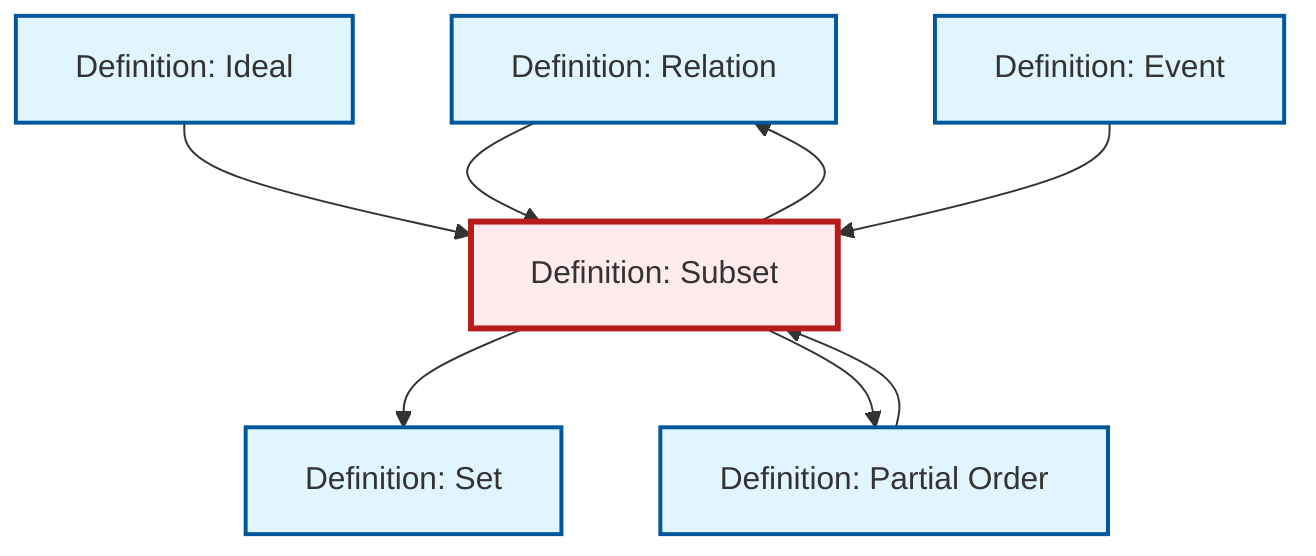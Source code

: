graph TD
    classDef definition fill:#e1f5fe,stroke:#01579b,stroke-width:2px
    classDef theorem fill:#f3e5f5,stroke:#4a148c,stroke-width:2px
    classDef axiom fill:#fff3e0,stroke:#e65100,stroke-width:2px
    classDef example fill:#e8f5e9,stroke:#1b5e20,stroke-width:2px
    classDef current fill:#ffebee,stroke:#b71c1c,stroke-width:3px
    def-relation["Definition: Relation"]:::definition
    def-set["Definition: Set"]:::definition
    def-partial-order["Definition: Partial Order"]:::definition
    def-event["Definition: Event"]:::definition
    def-ideal["Definition: Ideal"]:::definition
    def-subset["Definition: Subset"]:::definition
    def-relation --> def-subset
    def-subset --> def-relation
    def-subset --> def-set
    def-partial-order --> def-subset
    def-subset --> def-partial-order
    def-ideal --> def-subset
    def-event --> def-subset
    class def-subset current